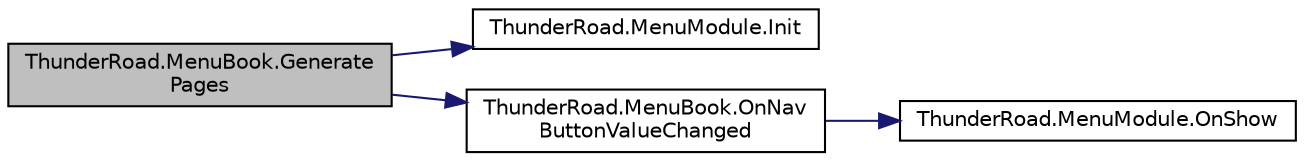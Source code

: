 digraph "ThunderRoad.MenuBook.GeneratePages"
{
 // LATEX_PDF_SIZE
  edge [fontname="Helvetica",fontsize="10",labelfontname="Helvetica",labelfontsize="10"];
  node [fontname="Helvetica",fontsize="10",shape=record];
  rankdir="LR";
  Node1 [label="ThunderRoad.MenuBook.Generate\lPages",height=0.2,width=0.4,color="black", fillcolor="grey75", style="filled", fontcolor="black",tooltip=" "];
  Node1 -> Node2 [color="midnightblue",fontsize="10",style="solid",fontname="Helvetica"];
  Node2 [label="ThunderRoad.MenuModule.Init",height=0.2,width=0.4,color="black", fillcolor="white", style="filled",URL="$class_thunder_road_1_1_menu_module.html#a7b6629a35d74d48c52ac158bd1e2bdc5",tooltip="Initializes the specified menu data."];
  Node1 -> Node3 [color="midnightblue",fontsize="10",style="solid",fontname="Helvetica"];
  Node3 [label="ThunderRoad.MenuBook.OnNav\lButtonValueChanged",height=0.2,width=0.4,color="black", fillcolor="white", style="filled",URL="$class_thunder_road_1_1_menu_book.html#a1b2567336c7ce8272fd0ada68da89d43",tooltip=" "];
  Node3 -> Node4 [color="midnightblue",fontsize="10",style="solid",fontname="Helvetica"];
  Node4 [label="ThunderRoad.MenuModule.OnShow",height=0.2,width=0.4,color="black", fillcolor="white", style="filled",URL="$class_thunder_road_1_1_menu_module.html#a7f682303b5f3988c7a1165eec3148cc3",tooltip="Called when [show]."];
}
